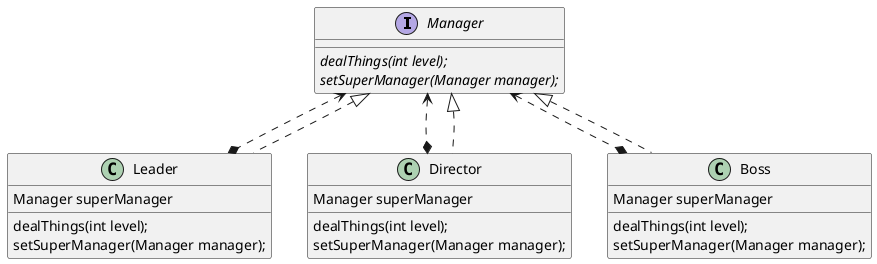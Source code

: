 @startuml
interface Manager{
{abstract}dealThings(int level);
{abstract}setSuperManager(Manager manager);
}

Manager <..* Leader
Manager <|.. Leader
class Leader{
Manager superManager
dealThings(int level);
setSuperManager(Manager manager);
}

Manager <..* Director
Manager <|.. Director
class Director{
Manager superManager
dealThings(int level);
setSuperManager(Manager manager);
}

Manager <..* Boss
Manager <|.. Boss
class Boss{
Manager superManager
dealThings(int level);
setSuperManager(Manager manager);
}
@enduml